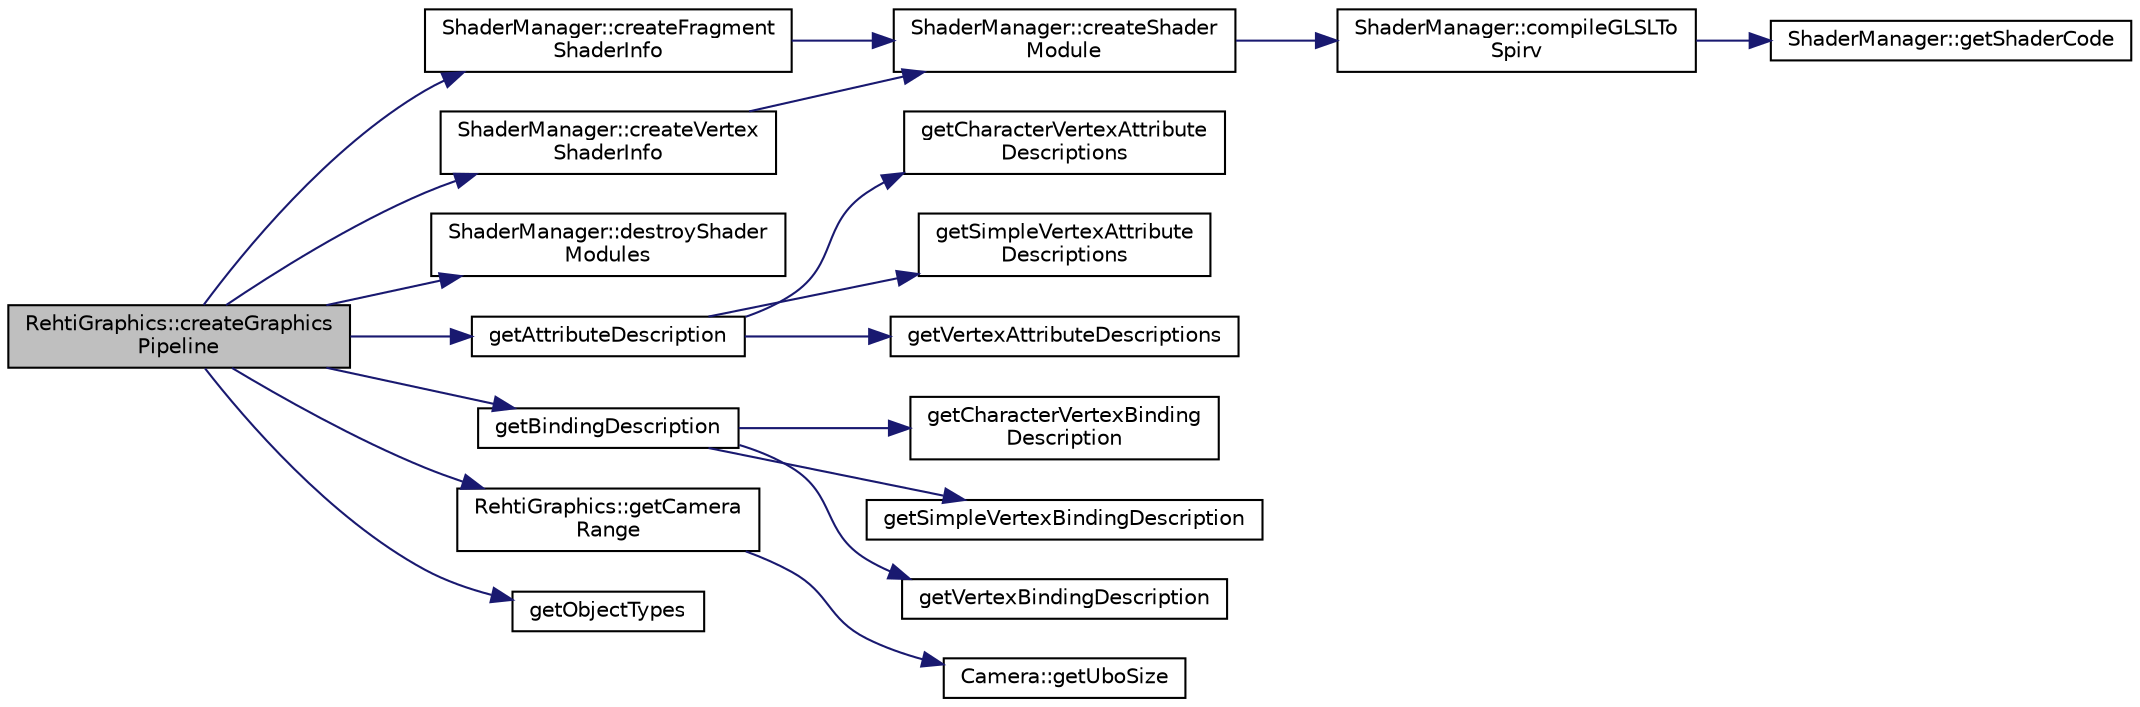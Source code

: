 digraph "RehtiGraphics::createGraphicsPipeline"
{
 // LATEX_PDF_SIZE
  edge [fontname="Helvetica",fontsize="10",labelfontname="Helvetica",labelfontsize="10"];
  node [fontname="Helvetica",fontsize="10",shape=record];
  rankdir="LR";
  Node1 [label="RehtiGraphics::createGraphics\lPipeline",height=0.2,width=0.4,color="black", fillcolor="grey75", style="filled", fontcolor="black",tooltip="Creates the graphics pipeline."];
  Node1 -> Node2 [color="midnightblue",fontsize="10",style="solid",fontname="Helvetica"];
  Node2 [label="ShaderManager::createFragment\lShaderInfo",height=0.2,width=0.4,color="black", fillcolor="white", style="filled",URL="$namespaceShaderManager.html#abfd9bcbabdfe3ea9c2341eff7fbb23e4",tooltip="Creates a fragment shader info to be used in pipeline creation."];
  Node2 -> Node3 [color="midnightblue",fontsize="10",style="solid",fontname="Helvetica"];
  Node3 [label="ShaderManager::createShader\lModule",height=0.2,width=0.4,color="black", fillcolor="white", style="filled",URL="$namespaceShaderManager.html#a72cac2147eeeaa5b2d4e8981579e3689",tooltip="Creates a shader module from a file."];
  Node3 -> Node4 [color="midnightblue",fontsize="10",style="solid",fontname="Helvetica"];
  Node4 [label="ShaderManager::compileGLSLTo\lSpirv",height=0.2,width=0.4,color="black", fillcolor="white", style="filled",URL="$namespaceShaderManager.html#a7b7005ce467ff4cb0465418eeae09c55",tooltip="Compiles a given GLSL code to SPIRV."];
  Node4 -> Node5 [color="midnightblue",fontsize="10",style="solid",fontname="Helvetica"];
  Node5 [label="ShaderManager::getShaderCode",height=0.2,width=0.4,color="black", fillcolor="white", style="filled",URL="$namespaceShaderManager.html#a7290d17f0cfbec86001a9299d7dfbfc6",tooltip="Returns the shader code as a string corresponding to the given stage and object type."];
  Node1 -> Node6 [color="midnightblue",fontsize="10",style="solid",fontname="Helvetica"];
  Node6 [label="ShaderManager::createVertex\lShaderInfo",height=0.2,width=0.4,color="black", fillcolor="white", style="filled",URL="$namespaceShaderManager.html#ab64875c63a588c002e5f9f6b11faee1a",tooltip="Creates a vertex shader info to be used in pipeline creation."];
  Node6 -> Node3 [color="midnightblue",fontsize="10",style="solid",fontname="Helvetica"];
  Node1 -> Node7 [color="midnightblue",fontsize="10",style="solid",fontname="Helvetica"];
  Node7 [label="ShaderManager::destroyShader\lModules",height=0.2,width=0.4,color="black", fillcolor="white", style="filled",URL="$namespaceShaderManager.html#a02a208f45a128b627abdff6e82e421a0",tooltip="Destroys created shader modules. This function can be called after pipeline creation."];
  Node1 -> Node8 [color="midnightblue",fontsize="10",style="solid",fontname="Helvetica"];
  Node8 [label="getAttributeDescription",height=0.2,width=0.4,color="black", fillcolor="white", style="filled",URL="$GraphicsTypes_8cpp.html#ae0d47a3d5f817a21814d359bf09a6e8e",tooltip="Returns a vector of VkVertexInputAttributeDescription for the given object type."];
  Node8 -> Node9 [color="midnightblue",fontsize="10",style="solid",fontname="Helvetica"];
  Node9 [label="getCharacterVertexAttribute\lDescriptions",height=0.2,width=0.4,color="black", fillcolor="white", style="filled",URL="$GraphicsTypes_8cpp.html#a61b2c21259fb6b05ff574a27954cb6c6",tooltip=" "];
  Node8 -> Node10 [color="midnightblue",fontsize="10",style="solid",fontname="Helvetica"];
  Node10 [label="getSimpleVertexAttribute\lDescriptions",height=0.2,width=0.4,color="black", fillcolor="white", style="filled",URL="$GraphicsTypes_8cpp.html#a14038fb86979b563ecf2249d10d274e6",tooltip=" "];
  Node8 -> Node11 [color="midnightblue",fontsize="10",style="solid",fontname="Helvetica"];
  Node11 [label="getVertexAttributeDescriptions",height=0.2,width=0.4,color="black", fillcolor="white", style="filled",URL="$GraphicsTypes_8cpp.html#a0d13e158265eb7ef848be49f9dbac689",tooltip=" "];
  Node1 -> Node12 [color="midnightblue",fontsize="10",style="solid",fontname="Helvetica"];
  Node12 [label="getBindingDescription",height=0.2,width=0.4,color="black", fillcolor="white", style="filled",URL="$GraphicsTypes_8cpp.html#a7ba8e166543eb669a4714dbdc68accd0",tooltip="Returns the vertex binding description for the given object type."];
  Node12 -> Node13 [color="midnightblue",fontsize="10",style="solid",fontname="Helvetica"];
  Node13 [label="getCharacterVertexBinding\lDescription",height=0.2,width=0.4,color="black", fillcolor="white", style="filled",URL="$GraphicsTypes_8cpp.html#a8e9b584aad384b8a9e159124172dcaea",tooltip=" "];
  Node12 -> Node14 [color="midnightblue",fontsize="10",style="solid",fontname="Helvetica"];
  Node14 [label="getSimpleVertexBindingDescription",height=0.2,width=0.4,color="black", fillcolor="white", style="filled",URL="$GraphicsTypes_8cpp.html#aeee734b844699ea7f04afb42ffef5768",tooltip=" "];
  Node12 -> Node15 [color="midnightblue",fontsize="10",style="solid",fontname="Helvetica"];
  Node15 [label="getVertexBindingDescription",height=0.2,width=0.4,color="black", fillcolor="white", style="filled",URL="$GraphicsTypes_8cpp.html#a4ace64fbd2d42a899038930a28b3dd8e",tooltip=" "];
  Node1 -> Node16 [color="midnightblue",fontsize="10",style="solid",fontname="Helvetica"];
  Node16 [label="RehtiGraphics::getCamera\lRange",height=0.2,width=0.4,color="black", fillcolor="white", style="filled",URL="$classRehtiGraphics.html#affb0483295aa80648144ecdb82f6a3b2",tooltip="Returns the size of the camera matrix."];
  Node16 -> Node17 [color="midnightblue",fontsize="10",style="solid",fontname="Helvetica"];
  Node17 [label="Camera::getUboSize",height=0.2,width=0.4,color="black", fillcolor="white", style="filled",URL="$classCamera.html#a9f5741607bb6b27d2fb130247cd26b95",tooltip="Returns the size of the camera's UBO."];
  Node1 -> Node18 [color="midnightblue",fontsize="10",style="solid",fontname="Helvetica"];
  Node18 [label="getObjectTypes",height=0.2,width=0.4,color="black", fillcolor="white", style="filled",URL="$BasicTypes_8hpp.html#ad436010e95d51ba6cac7b17355b1f26b",tooltip=" "];
}
